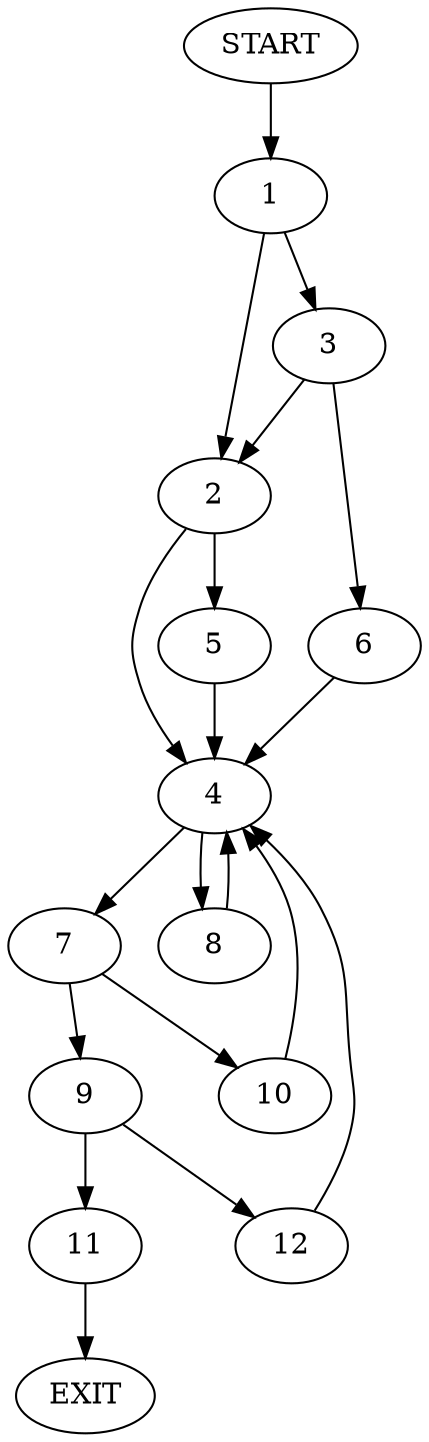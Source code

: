 digraph {
0 [label="START"]
13 [label="EXIT"]
0 -> 1
1 -> 2
1 -> 3
2 -> 4
2 -> 5
3 -> 2
3 -> 6
6 -> 4
4 -> 7
4 -> 8
5 -> 4
8 -> 4
7 -> 9
7 -> 10
10 -> 4
9 -> 11
9 -> 12
12 -> 4
11 -> 13
}
